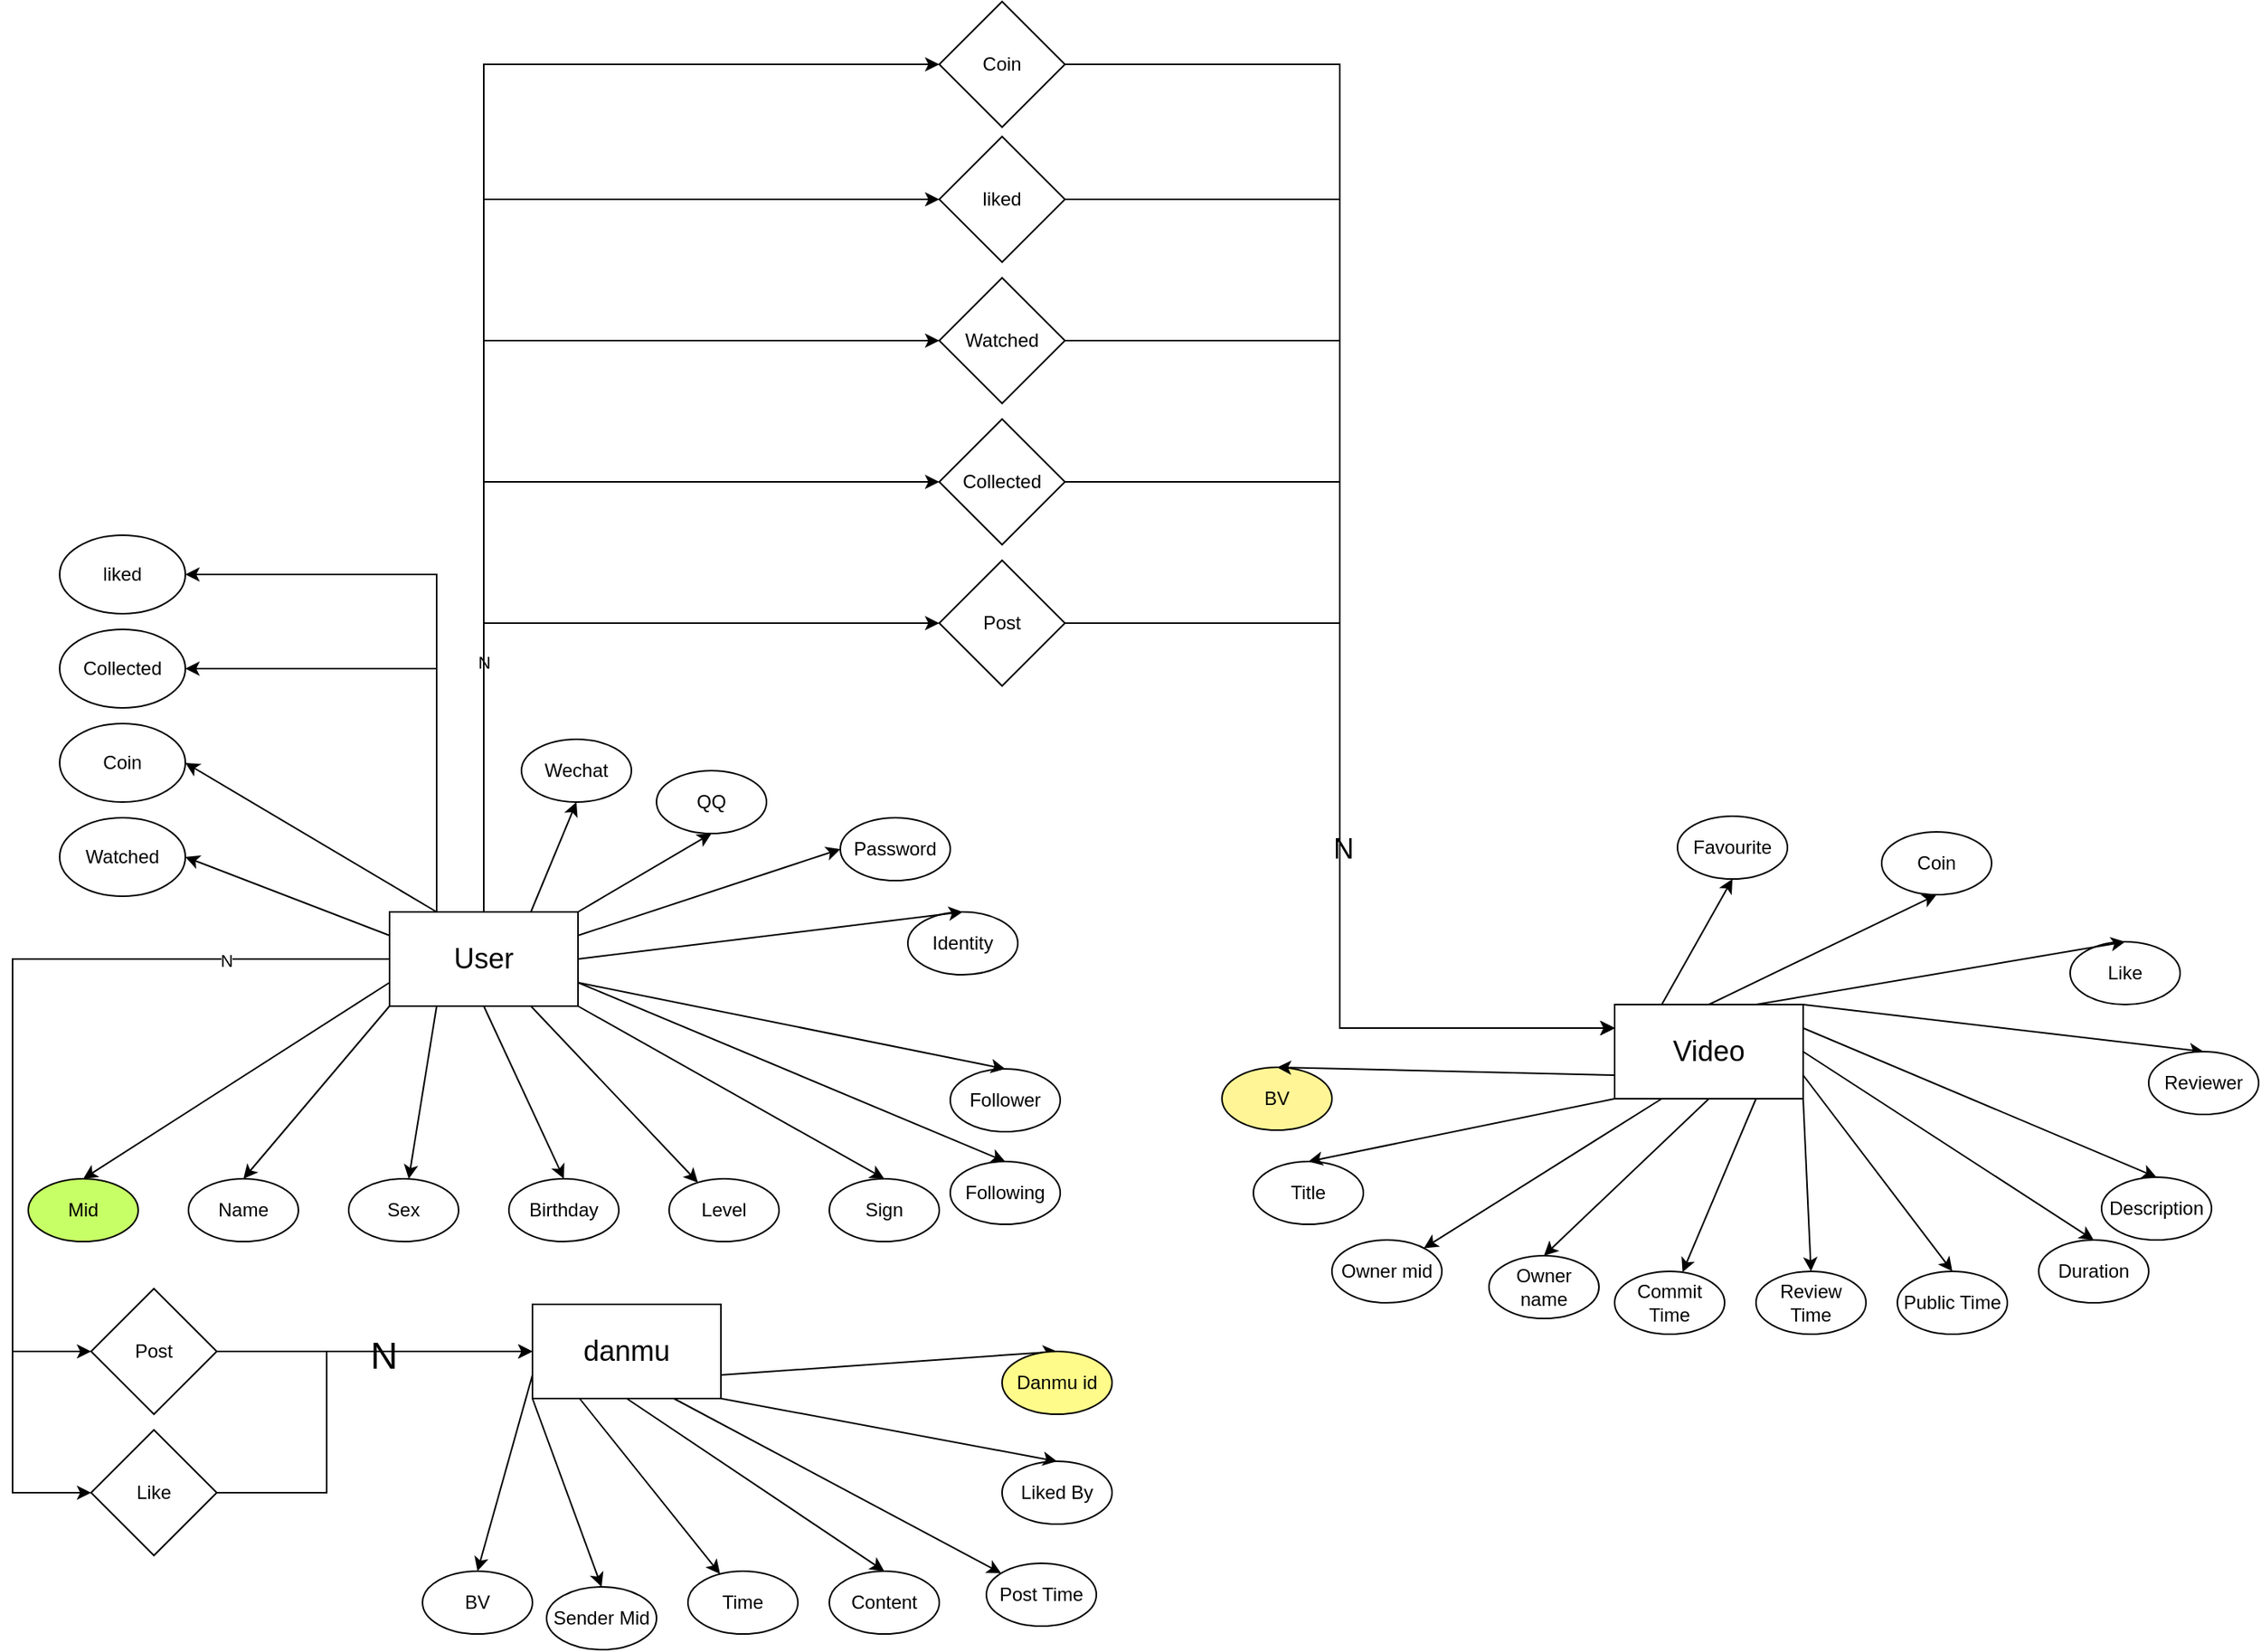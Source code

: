 <mxfile version="22.1.2" type="device">
  <diagram name="第 1 页" id="EW50Jd6bTx6QRQ-_GzUF">
    <mxGraphModel dx="1430" dy="2003" grid="1" gridSize="10" guides="1" tooltips="1" connect="1" arrows="1" fold="1" page="1" pageScale="1" pageWidth="827" pageHeight="1169" math="0" shadow="0">
      <root>
        <mxCell id="0" />
        <mxCell id="1" parent="0" />
        <mxCell id="mMDJU1fbI-BAxha2r9S5-23" value="" style="group" parent="1" vertex="1" connectable="0">
          <mxGeometry x="121" y="400" width="599" height="210" as="geometry" />
        </mxCell>
        <mxCell id="38R30AzNfLGf0zzJHMPn-62" style="rounded=0;orthogonalLoop=1;jettySize=auto;html=1;exitX=1;exitY=0.75;exitDx=0;exitDy=0;entryX=0.5;entryY=0;entryDx=0;entryDy=0;" parent="mMDJU1fbI-BAxha2r9S5-23" source="mMDJU1fbI-BAxha2r9S5-1" target="38R30AzNfLGf0zzJHMPn-61" edge="1">
          <mxGeometry relative="1" as="geometry" />
        </mxCell>
        <mxCell id="mMDJU1fbI-BAxha2r9S5-1" value="&lt;font style=&quot;font-size: 18px;&quot;&gt;danmu&lt;/font&gt;" style="rounded=0;whiteSpace=wrap;html=1;" parent="mMDJU1fbI-BAxha2r9S5-23" vertex="1">
          <mxGeometry x="230" width="120" height="60" as="geometry" />
        </mxCell>
        <mxCell id="mMDJU1fbI-BAxha2r9S5-2" value="Sender Mid" style="ellipse;whiteSpace=wrap;html=1;" parent="mMDJU1fbI-BAxha2r9S5-23" vertex="1">
          <mxGeometry x="239" y="180" width="70" height="40" as="geometry" />
        </mxCell>
        <mxCell id="mMDJU1fbI-BAxha2r9S5-21" style="rounded=0;orthogonalLoop=1;jettySize=auto;html=1;exitX=0;exitY=1;exitDx=0;exitDy=0;entryX=0.5;entryY=0;entryDx=0;entryDy=0;" parent="mMDJU1fbI-BAxha2r9S5-23" source="mMDJU1fbI-BAxha2r9S5-1" target="mMDJU1fbI-BAxha2r9S5-2" edge="1">
          <mxGeometry relative="1" as="geometry" />
        </mxCell>
        <mxCell id="mMDJU1fbI-BAxha2r9S5-4" value="BV" style="ellipse;whiteSpace=wrap;html=1;" parent="mMDJU1fbI-BAxha2r9S5-23" vertex="1">
          <mxGeometry x="160" y="170" width="70" height="40" as="geometry" />
        </mxCell>
        <mxCell id="mMDJU1fbI-BAxha2r9S5-22" style="rounded=0;orthogonalLoop=1;jettySize=auto;html=1;exitX=0;exitY=0.75;exitDx=0;exitDy=0;entryX=0.5;entryY=0;entryDx=0;entryDy=0;" parent="mMDJU1fbI-BAxha2r9S5-23" source="mMDJU1fbI-BAxha2r9S5-1" target="mMDJU1fbI-BAxha2r9S5-4" edge="1">
          <mxGeometry relative="1" as="geometry" />
        </mxCell>
        <mxCell id="mMDJU1fbI-BAxha2r9S5-6" value="Time" style="ellipse;whiteSpace=wrap;html=1;" parent="mMDJU1fbI-BAxha2r9S5-23" vertex="1">
          <mxGeometry x="329" y="170" width="70" height="40" as="geometry" />
        </mxCell>
        <mxCell id="mMDJU1fbI-BAxha2r9S5-20" style="rounded=0;orthogonalLoop=1;jettySize=auto;html=1;exitX=0.25;exitY=1;exitDx=0;exitDy=0;" parent="mMDJU1fbI-BAxha2r9S5-23" source="mMDJU1fbI-BAxha2r9S5-1" target="mMDJU1fbI-BAxha2r9S5-6" edge="1">
          <mxGeometry relative="1" as="geometry" />
        </mxCell>
        <mxCell id="mMDJU1fbI-BAxha2r9S5-9" value="Content" style="ellipse;whiteSpace=wrap;html=1;" parent="mMDJU1fbI-BAxha2r9S5-23" vertex="1">
          <mxGeometry x="419" y="170" width="70" height="40" as="geometry" />
        </mxCell>
        <mxCell id="mMDJU1fbI-BAxha2r9S5-19" style="rounded=0;orthogonalLoop=1;jettySize=auto;html=1;exitX=0.5;exitY=1;exitDx=0;exitDy=0;entryX=0.5;entryY=0;entryDx=0;entryDy=0;" parent="mMDJU1fbI-BAxha2r9S5-23" source="mMDJU1fbI-BAxha2r9S5-1" target="mMDJU1fbI-BAxha2r9S5-9" edge="1">
          <mxGeometry relative="1" as="geometry" />
        </mxCell>
        <mxCell id="mMDJU1fbI-BAxha2r9S5-10" value="Post Time" style="ellipse;whiteSpace=wrap;html=1;" parent="mMDJU1fbI-BAxha2r9S5-23" vertex="1">
          <mxGeometry x="519" y="165" width="70" height="40" as="geometry" />
        </mxCell>
        <mxCell id="mMDJU1fbI-BAxha2r9S5-16" style="rounded=0;orthogonalLoop=1;jettySize=auto;html=1;exitX=0.75;exitY=1;exitDx=0;exitDy=0;" parent="mMDJU1fbI-BAxha2r9S5-23" source="mMDJU1fbI-BAxha2r9S5-1" target="mMDJU1fbI-BAxha2r9S5-10" edge="1">
          <mxGeometry relative="1" as="geometry" />
        </mxCell>
        <mxCell id="mMDJU1fbI-BAxha2r9S5-11" value="Liked By" style="ellipse;whiteSpace=wrap;html=1;" parent="mMDJU1fbI-BAxha2r9S5-23" vertex="1">
          <mxGeometry x="529" y="100" width="70" height="40" as="geometry" />
        </mxCell>
        <mxCell id="mMDJU1fbI-BAxha2r9S5-15" style="rounded=0;orthogonalLoop=1;jettySize=auto;html=1;exitX=1;exitY=1;exitDx=0;exitDy=0;entryX=0.5;entryY=0;entryDx=0;entryDy=0;" parent="mMDJU1fbI-BAxha2r9S5-23" source="mMDJU1fbI-BAxha2r9S5-1" target="mMDJU1fbI-BAxha2r9S5-11" edge="1">
          <mxGeometry relative="1" as="geometry" />
        </mxCell>
        <mxCell id="38R30AzNfLGf0zzJHMPn-61" value="Danmu id" style="ellipse;whiteSpace=wrap;html=1;fillColor=#FFFB8A;" parent="mMDJU1fbI-BAxha2r9S5-23" vertex="1">
          <mxGeometry x="529" y="30" width="70" height="40" as="geometry" />
        </mxCell>
        <mxCell id="38R30AzNfLGf0zzJHMPn-39" value="" style="group" parent="1" vertex="1" connectable="0">
          <mxGeometry x="810" y="89" width="640" height="330" as="geometry" />
        </mxCell>
        <mxCell id="mMDJU1fbI-BAxha2r9S5-24" value="" style="group" parent="38R30AzNfLGf0zzJHMPn-39" vertex="1" connectable="0">
          <mxGeometry y="120" width="640" height="210" as="geometry" />
        </mxCell>
        <mxCell id="38R30AzNfLGf0zzJHMPn-32" style="rounded=0;orthogonalLoop=1;jettySize=auto;html=1;exitX=1;exitY=0;exitDx=0;exitDy=0;entryX=0.5;entryY=0;entryDx=0;entryDy=0;" parent="mMDJU1fbI-BAxha2r9S5-24" source="mMDJU1fbI-BAxha2r9S5-25" target="38R30AzNfLGf0zzJHMPn-31" edge="1">
          <mxGeometry relative="1" as="geometry" />
        </mxCell>
        <mxCell id="mMDJU1fbI-BAxha2r9S5-25" value="&lt;font style=&quot;font-size: 18px;&quot;&gt;Video&lt;/font&gt;" style="rounded=0;whiteSpace=wrap;html=1;" parent="mMDJU1fbI-BAxha2r9S5-24" vertex="1">
          <mxGeometry x="230" width="120" height="60" as="geometry" />
        </mxCell>
        <mxCell id="mMDJU1fbI-BAxha2r9S5-26" value="Title" style="ellipse;whiteSpace=wrap;html=1;" parent="mMDJU1fbI-BAxha2r9S5-24" vertex="1">
          <mxGeometry y="100" width="70" height="40" as="geometry" />
        </mxCell>
        <mxCell id="mMDJU1fbI-BAxha2r9S5-27" style="rounded=0;orthogonalLoop=1;jettySize=auto;html=1;exitX=0;exitY=1;exitDx=0;exitDy=0;entryX=0.5;entryY=0;entryDx=0;entryDy=0;" parent="mMDJU1fbI-BAxha2r9S5-24" source="mMDJU1fbI-BAxha2r9S5-25" target="mMDJU1fbI-BAxha2r9S5-26" edge="1">
          <mxGeometry relative="1" as="geometry" />
        </mxCell>
        <mxCell id="mMDJU1fbI-BAxha2r9S5-28" value="BV" style="ellipse;whiteSpace=wrap;html=1;fillColor=#FFF596;" parent="mMDJU1fbI-BAxha2r9S5-24" vertex="1">
          <mxGeometry x="-20" y="40" width="70" height="40" as="geometry" />
        </mxCell>
        <mxCell id="mMDJU1fbI-BAxha2r9S5-29" style="rounded=0;orthogonalLoop=1;jettySize=auto;html=1;exitX=0;exitY=0.75;exitDx=0;exitDy=0;entryX=0.5;entryY=0;entryDx=0;entryDy=0;" parent="mMDJU1fbI-BAxha2r9S5-24" source="mMDJU1fbI-BAxha2r9S5-25" target="mMDJU1fbI-BAxha2r9S5-28" edge="1">
          <mxGeometry relative="1" as="geometry" />
        </mxCell>
        <mxCell id="mMDJU1fbI-BAxha2r9S5-30" value="Owner mid" style="ellipse;whiteSpace=wrap;html=1;" parent="mMDJU1fbI-BAxha2r9S5-24" vertex="1">
          <mxGeometry x="50" y="150" width="70" height="40" as="geometry" />
        </mxCell>
        <mxCell id="mMDJU1fbI-BAxha2r9S5-31" style="rounded=0;orthogonalLoop=1;jettySize=auto;html=1;exitX=0.25;exitY=1;exitDx=0;exitDy=0;" parent="mMDJU1fbI-BAxha2r9S5-24" source="mMDJU1fbI-BAxha2r9S5-25" target="mMDJU1fbI-BAxha2r9S5-30" edge="1">
          <mxGeometry relative="1" as="geometry" />
        </mxCell>
        <mxCell id="mMDJU1fbI-BAxha2r9S5-32" value="Owner name" style="ellipse;whiteSpace=wrap;html=1;" parent="mMDJU1fbI-BAxha2r9S5-24" vertex="1">
          <mxGeometry x="150" y="160" width="70" height="40" as="geometry" />
        </mxCell>
        <mxCell id="mMDJU1fbI-BAxha2r9S5-33" style="rounded=0;orthogonalLoop=1;jettySize=auto;html=1;exitX=0.5;exitY=1;exitDx=0;exitDy=0;entryX=0.5;entryY=0;entryDx=0;entryDy=0;" parent="mMDJU1fbI-BAxha2r9S5-24" source="mMDJU1fbI-BAxha2r9S5-25" target="mMDJU1fbI-BAxha2r9S5-32" edge="1">
          <mxGeometry relative="1" as="geometry" />
        </mxCell>
        <mxCell id="mMDJU1fbI-BAxha2r9S5-34" value="Commit Time" style="ellipse;whiteSpace=wrap;html=1;" parent="mMDJU1fbI-BAxha2r9S5-24" vertex="1">
          <mxGeometry x="230" y="170" width="70" height="40" as="geometry" />
        </mxCell>
        <mxCell id="mMDJU1fbI-BAxha2r9S5-35" style="rounded=0;orthogonalLoop=1;jettySize=auto;html=1;exitX=0.75;exitY=1;exitDx=0;exitDy=0;" parent="mMDJU1fbI-BAxha2r9S5-24" source="mMDJU1fbI-BAxha2r9S5-25" target="mMDJU1fbI-BAxha2r9S5-34" edge="1">
          <mxGeometry relative="1" as="geometry" />
        </mxCell>
        <mxCell id="mMDJU1fbI-BAxha2r9S5-36" value="Review Time" style="ellipse;whiteSpace=wrap;html=1;" parent="mMDJU1fbI-BAxha2r9S5-24" vertex="1">
          <mxGeometry x="320" y="170" width="70" height="40" as="geometry" />
        </mxCell>
        <mxCell id="mMDJU1fbI-BAxha2r9S5-37" style="rounded=0;orthogonalLoop=1;jettySize=auto;html=1;exitX=1;exitY=1;exitDx=0;exitDy=0;entryX=0.5;entryY=0;entryDx=0;entryDy=0;" parent="mMDJU1fbI-BAxha2r9S5-24" source="mMDJU1fbI-BAxha2r9S5-25" target="mMDJU1fbI-BAxha2r9S5-36" edge="1">
          <mxGeometry relative="1" as="geometry" />
        </mxCell>
        <mxCell id="mMDJU1fbI-BAxha2r9S5-39" value="Public Time" style="ellipse;whiteSpace=wrap;html=1;" parent="mMDJU1fbI-BAxha2r9S5-24" vertex="1">
          <mxGeometry x="410" y="170" width="70" height="40" as="geometry" />
        </mxCell>
        <mxCell id="38R30AzNfLGf0zzJHMPn-26" style="rounded=0;orthogonalLoop=1;jettySize=auto;html=1;exitX=1;exitY=0.75;exitDx=0;exitDy=0;entryX=0.5;entryY=0;entryDx=0;entryDy=0;" parent="mMDJU1fbI-BAxha2r9S5-24" source="mMDJU1fbI-BAxha2r9S5-25" target="mMDJU1fbI-BAxha2r9S5-39" edge="1">
          <mxGeometry relative="1" as="geometry" />
        </mxCell>
        <mxCell id="38R30AzNfLGf0zzJHMPn-27" value="Duration" style="ellipse;whiteSpace=wrap;html=1;" parent="mMDJU1fbI-BAxha2r9S5-24" vertex="1">
          <mxGeometry x="500" y="150" width="70" height="40" as="geometry" />
        </mxCell>
        <mxCell id="38R30AzNfLGf0zzJHMPn-28" style="rounded=0;orthogonalLoop=1;jettySize=auto;html=1;exitX=1;exitY=0.5;exitDx=0;exitDy=0;entryX=0.5;entryY=0;entryDx=0;entryDy=0;" parent="mMDJU1fbI-BAxha2r9S5-24" source="mMDJU1fbI-BAxha2r9S5-25" target="38R30AzNfLGf0zzJHMPn-27" edge="1">
          <mxGeometry relative="1" as="geometry" />
        </mxCell>
        <mxCell id="38R30AzNfLGf0zzJHMPn-29" value="Description" style="ellipse;whiteSpace=wrap;html=1;" parent="mMDJU1fbI-BAxha2r9S5-24" vertex="1">
          <mxGeometry x="540" y="110" width="70" height="40" as="geometry" />
        </mxCell>
        <mxCell id="38R30AzNfLGf0zzJHMPn-30" style="rounded=0;orthogonalLoop=1;jettySize=auto;html=1;exitX=1;exitY=0.25;exitDx=0;exitDy=0;entryX=0.5;entryY=0;entryDx=0;entryDy=0;" parent="mMDJU1fbI-BAxha2r9S5-24" source="mMDJU1fbI-BAxha2r9S5-25" target="38R30AzNfLGf0zzJHMPn-29" edge="1">
          <mxGeometry relative="1" as="geometry" />
        </mxCell>
        <mxCell id="38R30AzNfLGf0zzJHMPn-31" value="Reviewer" style="ellipse;whiteSpace=wrap;html=1;" parent="mMDJU1fbI-BAxha2r9S5-24" vertex="1">
          <mxGeometry x="570" y="30" width="70" height="40" as="geometry" />
        </mxCell>
        <mxCell id="38R30AzNfLGf0zzJHMPn-33" value="Like" style="ellipse;whiteSpace=wrap;html=1;" parent="38R30AzNfLGf0zzJHMPn-39" vertex="1">
          <mxGeometry x="520" y="80" width="70" height="40" as="geometry" />
        </mxCell>
        <mxCell id="38R30AzNfLGf0zzJHMPn-34" style="rounded=0;orthogonalLoop=1;jettySize=auto;html=1;exitX=0.75;exitY=0;exitDx=0;exitDy=0;entryX=0.5;entryY=0;entryDx=0;entryDy=0;" parent="38R30AzNfLGf0zzJHMPn-39" source="mMDJU1fbI-BAxha2r9S5-25" target="38R30AzNfLGf0zzJHMPn-33" edge="1">
          <mxGeometry relative="1" as="geometry" />
        </mxCell>
        <mxCell id="38R30AzNfLGf0zzJHMPn-35" value="Coin" style="ellipse;whiteSpace=wrap;html=1;" parent="38R30AzNfLGf0zzJHMPn-39" vertex="1">
          <mxGeometry x="400" y="10" width="70" height="40" as="geometry" />
        </mxCell>
        <mxCell id="38R30AzNfLGf0zzJHMPn-36" style="rounded=0;orthogonalLoop=1;jettySize=auto;html=1;exitX=0.5;exitY=0;exitDx=0;exitDy=0;entryX=0.5;entryY=1;entryDx=0;entryDy=0;" parent="38R30AzNfLGf0zzJHMPn-39" source="mMDJU1fbI-BAxha2r9S5-25" target="38R30AzNfLGf0zzJHMPn-35" edge="1">
          <mxGeometry relative="1" as="geometry" />
        </mxCell>
        <mxCell id="38R30AzNfLGf0zzJHMPn-37" value="Favourite" style="ellipse;whiteSpace=wrap;html=1;" parent="38R30AzNfLGf0zzJHMPn-39" vertex="1">
          <mxGeometry x="270" width="70" height="40" as="geometry" />
        </mxCell>
        <mxCell id="38R30AzNfLGf0zzJHMPn-38" style="rounded=0;orthogonalLoop=1;jettySize=auto;html=1;exitX=0.25;exitY=0;exitDx=0;exitDy=0;entryX=0.5;entryY=1;entryDx=0;entryDy=0;" parent="38R30AzNfLGf0zzJHMPn-39" source="mMDJU1fbI-BAxha2r9S5-25" target="38R30AzNfLGf0zzJHMPn-37" edge="1">
          <mxGeometry relative="1" as="geometry" />
        </mxCell>
        <mxCell id="38R30AzNfLGf0zzJHMPn-43" value="" style="group" parent="1" vertex="1" connectable="0">
          <mxGeometry x="30" y="20" width="660" height="340" as="geometry" />
        </mxCell>
        <mxCell id="38R30AzNfLGf0zzJHMPn-2" value="" style="group" parent="38R30AzNfLGf0zzJHMPn-43" vertex="1" connectable="0">
          <mxGeometry y="130" width="580" height="210" as="geometry" />
        </mxCell>
        <mxCell id="38R30AzNfLGf0zzJHMPn-3" value="&lt;font style=&quot;font-size: 18px;&quot;&gt;User&lt;/font&gt;" style="rounded=0;whiteSpace=wrap;html=1;" parent="38R30AzNfLGf0zzJHMPn-2" vertex="1">
          <mxGeometry x="230" width="120" height="60" as="geometry" />
        </mxCell>
        <mxCell id="38R30AzNfLGf0zzJHMPn-4" value="Name" style="ellipse;whiteSpace=wrap;html=1;" parent="38R30AzNfLGf0zzJHMPn-2" vertex="1">
          <mxGeometry x="102" y="170" width="70" height="40" as="geometry" />
        </mxCell>
        <mxCell id="38R30AzNfLGf0zzJHMPn-5" style="rounded=0;orthogonalLoop=1;jettySize=auto;html=1;exitX=0;exitY=1;exitDx=0;exitDy=0;entryX=0.5;entryY=0;entryDx=0;entryDy=0;" parent="38R30AzNfLGf0zzJHMPn-2" source="38R30AzNfLGf0zzJHMPn-3" target="38R30AzNfLGf0zzJHMPn-4" edge="1">
          <mxGeometry relative="1" as="geometry" />
        </mxCell>
        <mxCell id="38R30AzNfLGf0zzJHMPn-6" value="Mid" style="ellipse;whiteSpace=wrap;html=1;fillColor=#C7FF66;" parent="38R30AzNfLGf0zzJHMPn-2" vertex="1">
          <mxGeometry y="170" width="70" height="40" as="geometry" />
        </mxCell>
        <mxCell id="38R30AzNfLGf0zzJHMPn-7" style="rounded=0;orthogonalLoop=1;jettySize=auto;html=1;exitX=0;exitY=0.75;exitDx=0;exitDy=0;entryX=0.5;entryY=0;entryDx=0;entryDy=0;" parent="38R30AzNfLGf0zzJHMPn-2" source="38R30AzNfLGf0zzJHMPn-3" target="38R30AzNfLGf0zzJHMPn-6" edge="1">
          <mxGeometry relative="1" as="geometry" />
        </mxCell>
        <mxCell id="38R30AzNfLGf0zzJHMPn-8" value="Sex" style="ellipse;whiteSpace=wrap;html=1;" parent="38R30AzNfLGf0zzJHMPn-2" vertex="1">
          <mxGeometry x="204" y="170" width="70" height="40" as="geometry" />
        </mxCell>
        <mxCell id="38R30AzNfLGf0zzJHMPn-9" style="rounded=0;orthogonalLoop=1;jettySize=auto;html=1;exitX=0.25;exitY=1;exitDx=0;exitDy=0;" parent="38R30AzNfLGf0zzJHMPn-2" source="38R30AzNfLGf0zzJHMPn-3" target="38R30AzNfLGf0zzJHMPn-8" edge="1">
          <mxGeometry relative="1" as="geometry" />
        </mxCell>
        <mxCell id="38R30AzNfLGf0zzJHMPn-10" value="Birthday" style="ellipse;whiteSpace=wrap;html=1;" parent="38R30AzNfLGf0zzJHMPn-2" vertex="1">
          <mxGeometry x="306" y="170" width="70" height="40" as="geometry" />
        </mxCell>
        <mxCell id="38R30AzNfLGf0zzJHMPn-11" style="rounded=0;orthogonalLoop=1;jettySize=auto;html=1;exitX=0.5;exitY=1;exitDx=0;exitDy=0;entryX=0.5;entryY=0;entryDx=0;entryDy=0;" parent="38R30AzNfLGf0zzJHMPn-2" source="38R30AzNfLGf0zzJHMPn-3" target="38R30AzNfLGf0zzJHMPn-10" edge="1">
          <mxGeometry relative="1" as="geometry" />
        </mxCell>
        <mxCell id="38R30AzNfLGf0zzJHMPn-12" value="Level" style="ellipse;whiteSpace=wrap;html=1;" parent="38R30AzNfLGf0zzJHMPn-2" vertex="1">
          <mxGeometry x="408" y="170" width="70" height="40" as="geometry" />
        </mxCell>
        <mxCell id="38R30AzNfLGf0zzJHMPn-13" style="rounded=0;orthogonalLoop=1;jettySize=auto;html=1;exitX=0.75;exitY=1;exitDx=0;exitDy=0;" parent="38R30AzNfLGf0zzJHMPn-2" source="38R30AzNfLGf0zzJHMPn-3" target="38R30AzNfLGf0zzJHMPn-12" edge="1">
          <mxGeometry relative="1" as="geometry" />
        </mxCell>
        <mxCell id="38R30AzNfLGf0zzJHMPn-14" value="Sign" style="ellipse;whiteSpace=wrap;html=1;" parent="38R30AzNfLGf0zzJHMPn-2" vertex="1">
          <mxGeometry x="510" y="170" width="70" height="40" as="geometry" />
        </mxCell>
        <mxCell id="38R30AzNfLGf0zzJHMPn-15" style="rounded=0;orthogonalLoop=1;jettySize=auto;html=1;exitX=1;exitY=1;exitDx=0;exitDy=0;entryX=0.5;entryY=0;entryDx=0;entryDy=0;" parent="38R30AzNfLGf0zzJHMPn-2" source="38R30AzNfLGf0zzJHMPn-3" target="38R30AzNfLGf0zzJHMPn-14" edge="1">
          <mxGeometry relative="1" as="geometry" />
        </mxCell>
        <mxCell id="38R30AzNfLGf0zzJHMPn-16" value="Following" style="ellipse;whiteSpace=wrap;html=1;" parent="38R30AzNfLGf0zzJHMPn-43" vertex="1">
          <mxGeometry x="587" y="289" width="70" height="40" as="geometry" />
        </mxCell>
        <mxCell id="38R30AzNfLGf0zzJHMPn-17" style="rounded=0;orthogonalLoop=1;jettySize=auto;html=1;exitX=1;exitY=0.75;exitDx=0;exitDy=0;entryX=0.5;entryY=0;entryDx=0;entryDy=0;" parent="38R30AzNfLGf0zzJHMPn-43" source="38R30AzNfLGf0zzJHMPn-3" target="38R30AzNfLGf0zzJHMPn-16" edge="1">
          <mxGeometry relative="1" as="geometry" />
        </mxCell>
        <mxCell id="38R30AzNfLGf0zzJHMPn-18" value="Identity" style="ellipse;whiteSpace=wrap;html=1;" parent="38R30AzNfLGf0zzJHMPn-43" vertex="1">
          <mxGeometry x="560" y="130" width="70" height="40" as="geometry" />
        </mxCell>
        <mxCell id="38R30AzNfLGf0zzJHMPn-19" style="rounded=0;orthogonalLoop=1;jettySize=auto;html=1;exitX=1;exitY=0.5;exitDx=0;exitDy=0;entryX=0.5;entryY=0;entryDx=0;entryDy=0;" parent="38R30AzNfLGf0zzJHMPn-43" source="38R30AzNfLGf0zzJHMPn-3" target="38R30AzNfLGf0zzJHMPn-18" edge="1">
          <mxGeometry relative="1" as="geometry" />
        </mxCell>
        <mxCell id="38R30AzNfLGf0zzJHMPn-20" value="Password" style="ellipse;whiteSpace=wrap;html=1;" parent="38R30AzNfLGf0zzJHMPn-43" vertex="1">
          <mxGeometry x="517" y="70" width="70" height="40" as="geometry" />
        </mxCell>
        <mxCell id="38R30AzNfLGf0zzJHMPn-21" style="rounded=0;orthogonalLoop=1;jettySize=auto;html=1;exitX=1;exitY=0.25;exitDx=0;exitDy=0;entryX=0;entryY=0.5;entryDx=0;entryDy=0;" parent="38R30AzNfLGf0zzJHMPn-43" source="38R30AzNfLGf0zzJHMPn-3" target="38R30AzNfLGf0zzJHMPn-20" edge="1">
          <mxGeometry relative="1" as="geometry" />
        </mxCell>
        <mxCell id="38R30AzNfLGf0zzJHMPn-24" value="Wechat" style="ellipse;whiteSpace=wrap;html=1;" parent="38R30AzNfLGf0zzJHMPn-43" vertex="1">
          <mxGeometry x="314" y="20" width="70" height="40" as="geometry" />
        </mxCell>
        <mxCell id="38R30AzNfLGf0zzJHMPn-22" value="QQ" style="ellipse;whiteSpace=wrap;html=1;" parent="38R30AzNfLGf0zzJHMPn-43" vertex="1">
          <mxGeometry x="400" y="40" width="70" height="40" as="geometry" />
        </mxCell>
        <mxCell id="38R30AzNfLGf0zzJHMPn-41" style="rounded=0;orthogonalLoop=1;jettySize=auto;html=1;exitX=1;exitY=0;exitDx=0;exitDy=0;entryX=0.5;entryY=1;entryDx=0;entryDy=0;" parent="38R30AzNfLGf0zzJHMPn-43" source="38R30AzNfLGf0zzJHMPn-3" target="38R30AzNfLGf0zzJHMPn-22" edge="1">
          <mxGeometry relative="1" as="geometry" />
        </mxCell>
        <mxCell id="38R30AzNfLGf0zzJHMPn-42" style="rounded=0;orthogonalLoop=1;jettySize=auto;html=1;exitX=0.75;exitY=0;exitDx=0;exitDy=0;entryX=0.5;entryY=1;entryDx=0;entryDy=0;" parent="38R30AzNfLGf0zzJHMPn-43" source="38R30AzNfLGf0zzJHMPn-3" target="38R30AzNfLGf0zzJHMPn-24" edge="1">
          <mxGeometry relative="1" as="geometry" />
        </mxCell>
        <mxCell id="38R30AzNfLGf0zzJHMPn-63" value="Follower" style="ellipse;whiteSpace=wrap;html=1;" parent="38R30AzNfLGf0zzJHMPn-43" vertex="1">
          <mxGeometry x="587" y="230" width="70" height="40" as="geometry" />
        </mxCell>
        <mxCell id="38R30AzNfLGf0zzJHMPn-64" style="rounded=0;orthogonalLoop=1;jettySize=auto;html=1;exitX=1;exitY=0.75;exitDx=0;exitDy=0;entryX=0.5;entryY=0;entryDx=0;entryDy=0;" parent="38R30AzNfLGf0zzJHMPn-43" source="38R30AzNfLGf0zzJHMPn-3" target="38R30AzNfLGf0zzJHMPn-63" edge="1">
          <mxGeometry relative="1" as="geometry" />
        </mxCell>
        <mxCell id="VSarPcnfYDhduvBipCt1-1" value="Coin" style="ellipse;whiteSpace=wrap;html=1;" parent="38R30AzNfLGf0zzJHMPn-43" vertex="1">
          <mxGeometry x="20" y="10" width="80" height="50" as="geometry" />
        </mxCell>
        <mxCell id="VSarPcnfYDhduvBipCt1-2" style="rounded=0;orthogonalLoop=1;jettySize=auto;html=1;exitX=0.25;exitY=0;exitDx=0;exitDy=0;entryX=1;entryY=0.5;entryDx=0;entryDy=0;" parent="38R30AzNfLGf0zzJHMPn-43" source="38R30AzNfLGf0zzJHMPn-3" target="VSarPcnfYDhduvBipCt1-1" edge="1">
          <mxGeometry relative="1" as="geometry" />
        </mxCell>
        <mxCell id="VSarPcnfYDhduvBipCt1-4" value="Watched" style="ellipse;whiteSpace=wrap;html=1;" parent="38R30AzNfLGf0zzJHMPn-43" vertex="1">
          <mxGeometry x="20" y="70" width="80" height="50" as="geometry" />
        </mxCell>
        <mxCell id="VSarPcnfYDhduvBipCt1-5" style="rounded=0;orthogonalLoop=1;jettySize=auto;html=1;exitX=0;exitY=0.25;exitDx=0;exitDy=0;entryX=1;entryY=0.5;entryDx=0;entryDy=0;" parent="38R30AzNfLGf0zzJHMPn-43" source="38R30AzNfLGf0zzJHMPn-3" target="VSarPcnfYDhduvBipCt1-4" edge="1">
          <mxGeometry relative="1" as="geometry" />
        </mxCell>
        <mxCell id="38R30AzNfLGf0zzJHMPn-50" style="edgeStyle=orthogonalEdgeStyle;rounded=0;orthogonalLoop=1;jettySize=auto;html=1;exitX=1;exitY=0.5;exitDx=0;exitDy=0;entryX=0;entryY=0.5;entryDx=0;entryDy=0;" parent="1" source="38R30AzNfLGf0zzJHMPn-47" target="mMDJU1fbI-BAxha2r9S5-1" edge="1">
          <mxGeometry relative="1" as="geometry" />
        </mxCell>
        <mxCell id="38R30AzNfLGf0zzJHMPn-52" value="n" style="edgeLabel;html=1;align=center;verticalAlign=middle;resizable=0;points=[];" parent="38R30AzNfLGf0zzJHMPn-50" vertex="1" connectable="0">
          <mxGeometry x="-0.002" y="-4" relative="1" as="geometry">
            <mxPoint y="1" as="offset" />
          </mxGeometry>
        </mxCell>
        <mxCell id="38R30AzNfLGf0zzJHMPn-54" value="&lt;font style=&quot;font-size: 24px;&quot;&gt;N&lt;/font&gt;" style="edgeLabel;html=1;align=center;verticalAlign=middle;resizable=0;points=[];" parent="38R30AzNfLGf0zzJHMPn-50" vertex="1" connectable="0">
          <mxGeometry x="0.054" y="-3" relative="1" as="geometry">
            <mxPoint as="offset" />
          </mxGeometry>
        </mxCell>
        <mxCell id="38R30AzNfLGf0zzJHMPn-47" value="Post" style="rhombus;whiteSpace=wrap;html=1;" parent="1" vertex="1">
          <mxGeometry x="70" y="390" width="80" height="80" as="geometry" />
        </mxCell>
        <mxCell id="38R30AzNfLGf0zzJHMPn-49" style="edgeStyle=orthogonalEdgeStyle;rounded=0;orthogonalLoop=1;jettySize=auto;html=1;exitX=0;exitY=0.5;exitDx=0;exitDy=0;entryX=0;entryY=0.5;entryDx=0;entryDy=0;" parent="1" source="38R30AzNfLGf0zzJHMPn-3" target="38R30AzNfLGf0zzJHMPn-47" edge="1">
          <mxGeometry relative="1" as="geometry">
            <Array as="points">
              <mxPoint x="20" y="180" />
              <mxPoint x="20" y="430" />
            </Array>
          </mxGeometry>
        </mxCell>
        <mxCell id="38R30AzNfLGf0zzJHMPn-58" style="edgeStyle=orthogonalEdgeStyle;rounded=0;orthogonalLoop=1;jettySize=auto;html=1;exitX=1;exitY=0.5;exitDx=0;exitDy=0;entryX=0;entryY=0.25;entryDx=0;entryDy=0;" parent="1" source="38R30AzNfLGf0zzJHMPn-45" target="mMDJU1fbI-BAxha2r9S5-25" edge="1">
          <mxGeometry relative="1" as="geometry" />
        </mxCell>
        <mxCell id="38R30AzNfLGf0zzJHMPn-45" value="Post" style="rhombus;whiteSpace=wrap;html=1;" parent="1" vertex="1">
          <mxGeometry x="610" y="-74" width="80" height="80" as="geometry" />
        </mxCell>
        <mxCell id="38R30AzNfLGf0zzJHMPn-57" style="edgeStyle=orthogonalEdgeStyle;rounded=0;orthogonalLoop=1;jettySize=auto;html=1;exitX=0.5;exitY=0;exitDx=0;exitDy=0;entryX=0;entryY=0.5;entryDx=0;entryDy=0;" parent="1" source="38R30AzNfLGf0zzJHMPn-3" target="38R30AzNfLGf0zzJHMPn-45" edge="1">
          <mxGeometry relative="1" as="geometry" />
        </mxCell>
        <mxCell id="pYx_OUHzdxcbb3gTOhNy-3" style="edgeStyle=orthogonalEdgeStyle;rounded=0;orthogonalLoop=1;jettySize=auto;html=1;exitX=1;exitY=0.5;exitDx=0;exitDy=0;entryX=0;entryY=0.5;entryDx=0;entryDy=0;" parent="1" source="pYx_OUHzdxcbb3gTOhNy-1" target="mMDJU1fbI-BAxha2r9S5-1" edge="1">
          <mxGeometry relative="1" as="geometry">
            <Array as="points">
              <mxPoint x="220" y="520" />
              <mxPoint x="220" y="430" />
            </Array>
          </mxGeometry>
        </mxCell>
        <mxCell id="pYx_OUHzdxcbb3gTOhNy-1" value="Like" style="rhombus;whiteSpace=wrap;html=1;" parent="1" vertex="1">
          <mxGeometry x="70" y="480" width="80" height="80" as="geometry" />
        </mxCell>
        <mxCell id="pYx_OUHzdxcbb3gTOhNy-2" style="edgeStyle=orthogonalEdgeStyle;rounded=0;orthogonalLoop=1;jettySize=auto;html=1;exitX=0;exitY=0.5;exitDx=0;exitDy=0;entryX=0;entryY=0.5;entryDx=0;entryDy=0;" parent="1" source="38R30AzNfLGf0zzJHMPn-3" target="pYx_OUHzdxcbb3gTOhNy-1" edge="1">
          <mxGeometry relative="1" as="geometry">
            <Array as="points">
              <mxPoint x="20" y="180" />
              <mxPoint x="20" y="520" />
            </Array>
          </mxGeometry>
        </mxCell>
        <mxCell id="VSarPcnfYDhduvBipCt1-23" value="N" style="edgeLabel;html=1;align=center;verticalAlign=middle;resizable=0;points=[];" parent="pYx_OUHzdxcbb3gTOhNy-2" vertex="1" connectable="0">
          <mxGeometry x="-0.668" y="1" relative="1" as="geometry">
            <mxPoint as="offset" />
          </mxGeometry>
        </mxCell>
        <mxCell id="VSarPcnfYDhduvBipCt1-6" value="Collected" style="ellipse;whiteSpace=wrap;html=1;" parent="1" vertex="1">
          <mxGeometry x="50" y="-30" width="80" height="50" as="geometry" />
        </mxCell>
        <mxCell id="VSarPcnfYDhduvBipCt1-7" value="liked" style="ellipse;whiteSpace=wrap;html=1;" parent="1" vertex="1">
          <mxGeometry x="50" y="-90" width="80" height="50" as="geometry" />
        </mxCell>
        <mxCell id="VSarPcnfYDhduvBipCt1-18" style="edgeStyle=orthogonalEdgeStyle;rounded=0;orthogonalLoop=1;jettySize=auto;html=1;exitX=1;exitY=0.5;exitDx=0;exitDy=0;entryX=0;entryY=0.25;entryDx=0;entryDy=0;" parent="1" source="VSarPcnfYDhduvBipCt1-8" target="mMDJU1fbI-BAxha2r9S5-25" edge="1">
          <mxGeometry relative="1" as="geometry" />
        </mxCell>
        <mxCell id="VSarPcnfYDhduvBipCt1-8" value="Watched" style="rhombus;whiteSpace=wrap;html=1;" parent="1" vertex="1">
          <mxGeometry x="610" y="-254" width="80" height="80" as="geometry" />
        </mxCell>
        <mxCell id="VSarPcnfYDhduvBipCt1-16" style="edgeStyle=orthogonalEdgeStyle;rounded=0;orthogonalLoop=1;jettySize=auto;html=1;exitX=1;exitY=0.5;exitDx=0;exitDy=0;entryX=0;entryY=0.25;entryDx=0;entryDy=0;" parent="1" source="VSarPcnfYDhduvBipCt1-12" target="mMDJU1fbI-BAxha2r9S5-25" edge="1">
          <mxGeometry relative="1" as="geometry" />
        </mxCell>
        <mxCell id="VSarPcnfYDhduvBipCt1-25" value="&lt;font style=&quot;font-size: 18px;&quot;&gt;N&lt;/font&gt;" style="edgeLabel;html=1;align=center;verticalAlign=middle;resizable=0;points=[];" parent="VSarPcnfYDhduvBipCt1-16" vertex="1" connectable="0">
          <mxGeometry x="0.173" y="2" relative="1" as="geometry">
            <mxPoint y="-1" as="offset" />
          </mxGeometry>
        </mxCell>
        <mxCell id="VSarPcnfYDhduvBipCt1-12" value="Collected" style="rhombus;whiteSpace=wrap;html=1;" parent="1" vertex="1">
          <mxGeometry x="610" y="-164" width="80" height="80" as="geometry" />
        </mxCell>
        <mxCell id="VSarPcnfYDhduvBipCt1-15" style="edgeStyle=orthogonalEdgeStyle;rounded=0;orthogonalLoop=1;jettySize=auto;html=1;exitX=0.5;exitY=0;exitDx=0;exitDy=0;entryX=0;entryY=0.5;entryDx=0;entryDy=0;" parent="1" source="38R30AzNfLGf0zzJHMPn-3" target="VSarPcnfYDhduvBipCt1-12" edge="1">
          <mxGeometry relative="1" as="geometry" />
        </mxCell>
        <mxCell id="VSarPcnfYDhduvBipCt1-17" style="edgeStyle=orthogonalEdgeStyle;rounded=0;orthogonalLoop=1;jettySize=auto;html=1;exitX=0.5;exitY=0;exitDx=0;exitDy=0;entryX=0;entryY=0.5;entryDx=0;entryDy=0;" parent="1" source="38R30AzNfLGf0zzJHMPn-3" target="VSarPcnfYDhduvBipCt1-8" edge="1">
          <mxGeometry relative="1" as="geometry" />
        </mxCell>
        <mxCell id="VSarPcnfYDhduvBipCt1-24" value="N" style="edgeLabel;html=1;align=center;verticalAlign=middle;resizable=0;points=[];" parent="VSarPcnfYDhduvBipCt1-17" vertex="1" connectable="0">
          <mxGeometry x="-0.516" relative="1" as="geometry">
            <mxPoint y="-1" as="offset" />
          </mxGeometry>
        </mxCell>
        <mxCell id="VSarPcnfYDhduvBipCt1-19" style="edgeStyle=orthogonalEdgeStyle;rounded=0;orthogonalLoop=1;jettySize=auto;html=1;exitX=0.25;exitY=0;exitDx=0;exitDy=0;entryX=1;entryY=0.5;entryDx=0;entryDy=0;" parent="1" source="38R30AzNfLGf0zzJHMPn-3" target="VSarPcnfYDhduvBipCt1-7" edge="1">
          <mxGeometry relative="1" as="geometry" />
        </mxCell>
        <mxCell id="VSarPcnfYDhduvBipCt1-20" style="edgeStyle=orthogonalEdgeStyle;rounded=0;orthogonalLoop=1;jettySize=auto;html=1;exitX=0.25;exitY=0;exitDx=0;exitDy=0;entryX=1;entryY=0.5;entryDx=0;entryDy=0;" parent="1" source="38R30AzNfLGf0zzJHMPn-3" target="VSarPcnfYDhduvBipCt1-6" edge="1">
          <mxGeometry relative="1" as="geometry" />
        </mxCell>
        <mxCell id="VSarPcnfYDhduvBipCt1-28" style="edgeStyle=orthogonalEdgeStyle;rounded=0;orthogonalLoop=1;jettySize=auto;html=1;exitX=1;exitY=0.5;exitDx=0;exitDy=0;entryX=0;entryY=0.25;entryDx=0;entryDy=0;" parent="1" source="VSarPcnfYDhduvBipCt1-26" target="mMDJU1fbI-BAxha2r9S5-25" edge="1">
          <mxGeometry relative="1" as="geometry" />
        </mxCell>
        <mxCell id="VSarPcnfYDhduvBipCt1-26" value="liked" style="rhombus;whiteSpace=wrap;html=1;" parent="1" vertex="1">
          <mxGeometry x="610" y="-344" width="80" height="80" as="geometry" />
        </mxCell>
        <mxCell id="VSarPcnfYDhduvBipCt1-27" style="edgeStyle=orthogonalEdgeStyle;rounded=0;orthogonalLoop=1;jettySize=auto;html=1;exitX=0.5;exitY=0;exitDx=0;exitDy=0;entryX=0;entryY=0.5;entryDx=0;entryDy=0;" parent="1" source="38R30AzNfLGf0zzJHMPn-3" target="VSarPcnfYDhduvBipCt1-26" edge="1">
          <mxGeometry relative="1" as="geometry" />
        </mxCell>
        <mxCell id="lPYZJ1dltwD0uwk_NtsQ-3" style="edgeStyle=orthogonalEdgeStyle;rounded=0;orthogonalLoop=1;jettySize=auto;html=1;exitX=1;exitY=0.5;exitDx=0;exitDy=0;entryX=0;entryY=0.25;entryDx=0;entryDy=0;" edge="1" parent="1" source="lPYZJ1dltwD0uwk_NtsQ-1" target="mMDJU1fbI-BAxha2r9S5-25">
          <mxGeometry relative="1" as="geometry" />
        </mxCell>
        <mxCell id="lPYZJ1dltwD0uwk_NtsQ-1" value="Coin" style="rhombus;whiteSpace=wrap;html=1;" vertex="1" parent="1">
          <mxGeometry x="610" y="-430" width="80" height="80" as="geometry" />
        </mxCell>
        <mxCell id="lPYZJ1dltwD0uwk_NtsQ-2" style="edgeStyle=orthogonalEdgeStyle;rounded=0;orthogonalLoop=1;jettySize=auto;html=1;exitX=0.5;exitY=0;exitDx=0;exitDy=0;entryX=0;entryY=0.5;entryDx=0;entryDy=0;" edge="1" parent="1" source="38R30AzNfLGf0zzJHMPn-3" target="lPYZJ1dltwD0uwk_NtsQ-1">
          <mxGeometry relative="1" as="geometry" />
        </mxCell>
      </root>
    </mxGraphModel>
  </diagram>
</mxfile>
